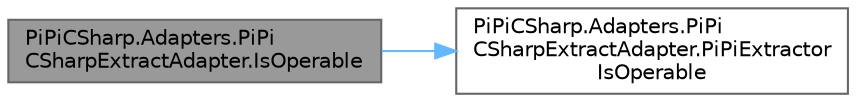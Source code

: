 digraph "PiPiCSharp.Adapters.PiPiCSharpExtractAdapter.IsOperable"
{
 // LATEX_PDF_SIZE
  bgcolor="transparent";
  edge [fontname=Helvetica,fontsize=10,labelfontname=Helvetica,labelfontsize=10];
  node [fontname=Helvetica,fontsize=10,shape=box,height=0.2,width=0.4];
  rankdir="LR";
  Node1 [id="Node000001",label="PiPiCSharp.Adapters.PiPi\lCSharpExtractAdapter.IsOperable",height=0.2,width=0.4,color="gray40", fillcolor="grey60", style="filled", fontcolor="black",tooltip="Get operable status."];
  Node1 -> Node2 [id="edge1_Node000001_Node000002",color="steelblue1",style="solid",tooltip=" "];
  Node2 [id="Node000002",label="PiPiCSharp.Adapters.PiPi\lCSharpExtractAdapter.PiPiExtractor\lIsOperable",height=0.2,width=0.4,color="grey40", fillcolor="white", style="filled",URL="$class_pi_pi_c_sharp_1_1_adapters_1_1_pi_pi_c_sharp_extract_adapter.html#aa93272c356a63be22abcbb46ada2839e",tooltip="Invoke c++ PiPiExtractor IsOperable."];
}
